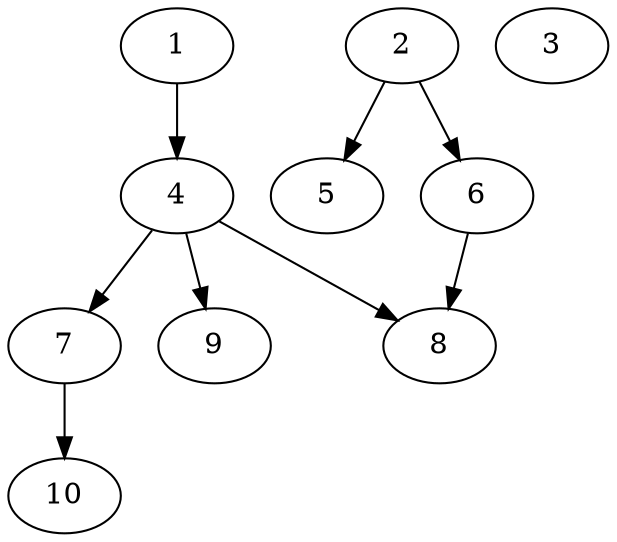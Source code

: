 // DAG automatically generated by daggen at Thu Oct  3 13:58:04 2019
// ./daggen --dot -n 10 --ccr 0.3 --fat 0.5 --regular 0.7 --density 0.5 --mindata 5242880 --maxdata 52428800 
digraph G {
  1 [size="24825173", alpha="0.16", expect_size="7447552"] 
  1 -> 4 [size ="7447552"]
  2 [size="92487680", alpha="0.04", expect_size="27746304"] 
  2 -> 5 [size ="27746304"]
  2 -> 6 [size ="27746304"]
  3 [size="36136960", alpha="0.03", expect_size="10841088"] 
  4 [size="69591040", alpha="0.14", expect_size="20877312"] 
  4 -> 7 [size ="20877312"]
  4 -> 8 [size ="20877312"]
  4 -> 9 [size ="20877312"]
  5 [size="78277973", alpha="0.18", expect_size="23483392"] 
  6 [size="154374827", alpha="0.17", expect_size="46312448"] 
  6 -> 8 [size ="46312448"]
  7 [size="113827840", alpha="0.00", expect_size="34148352"] 
  7 -> 10 [size ="34148352"]
  8 [size="155255467", alpha="0.08", expect_size="46576640"] 
  9 [size="104065707", alpha="0.03", expect_size="31219712"] 
  10 [size="27368107", alpha="0.02", expect_size="8210432"] 
}
